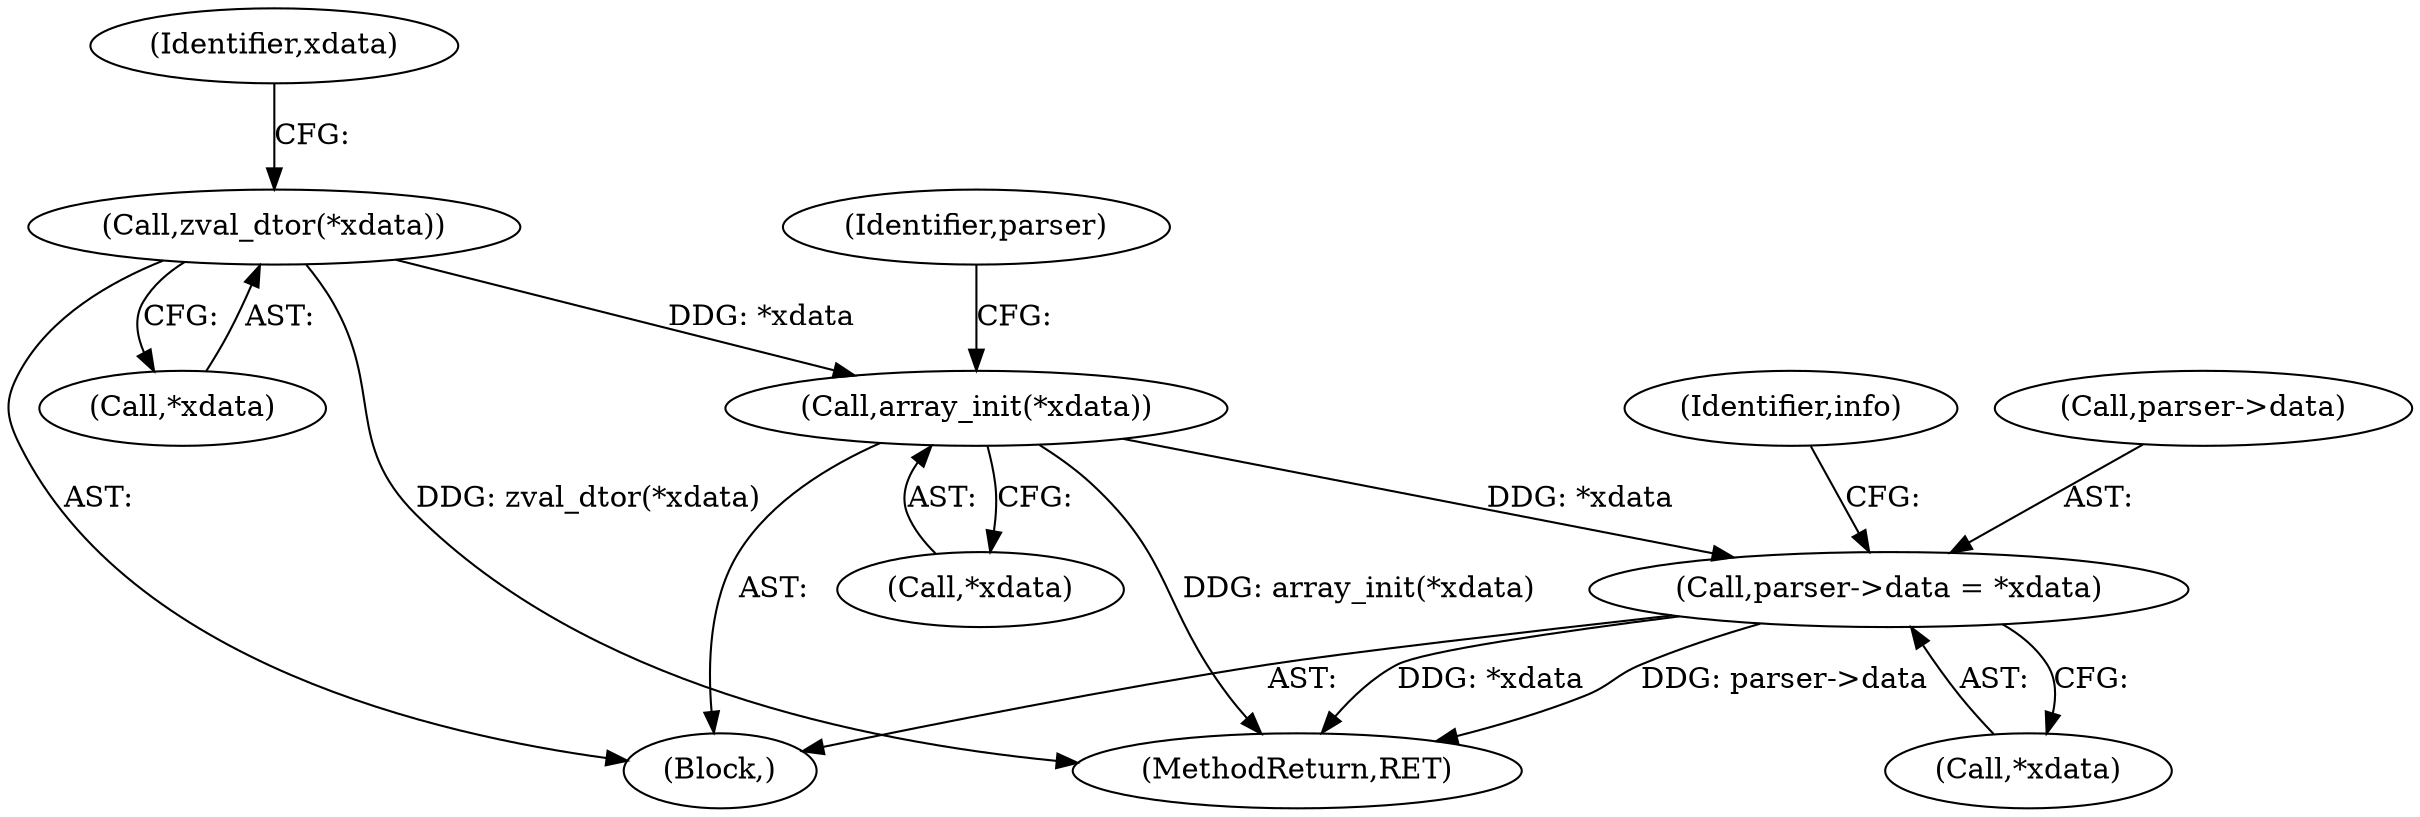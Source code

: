 digraph "0_php_dccda88f27a084bcbbb30198ace12b4e7ae961cc_1@pointer" {
"1000127" [label="(Call,array_init(*xdata))"];
"1000124" [label="(Call,zval_dtor(*xdata))"];
"1000130" [label="(Call,parser->data = *xdata)"];
"1000124" [label="(Call,zval_dtor(*xdata))"];
"1000129" [label="(Identifier,xdata)"];
"1000134" [label="(Call,*xdata)"];
"1000132" [label="(Identifier,parser)"];
"1000131" [label="(Call,parser->data)"];
"1000196" [label="(MethodReturn,RET)"];
"1000127" [label="(Call,array_init(*xdata))"];
"1000125" [label="(Call,*xdata)"];
"1000128" [label="(Call,*xdata)"];
"1000137" [label="(Identifier,info)"];
"1000102" [label="(Block,)"];
"1000130" [label="(Call,parser->data = *xdata)"];
"1000127" -> "1000102"  [label="AST: "];
"1000127" -> "1000128"  [label="CFG: "];
"1000128" -> "1000127"  [label="AST: "];
"1000132" -> "1000127"  [label="CFG: "];
"1000127" -> "1000196"  [label="DDG: array_init(*xdata)"];
"1000124" -> "1000127"  [label="DDG: *xdata"];
"1000127" -> "1000130"  [label="DDG: *xdata"];
"1000124" -> "1000102"  [label="AST: "];
"1000124" -> "1000125"  [label="CFG: "];
"1000125" -> "1000124"  [label="AST: "];
"1000129" -> "1000124"  [label="CFG: "];
"1000124" -> "1000196"  [label="DDG: zval_dtor(*xdata)"];
"1000130" -> "1000102"  [label="AST: "];
"1000130" -> "1000134"  [label="CFG: "];
"1000131" -> "1000130"  [label="AST: "];
"1000134" -> "1000130"  [label="AST: "];
"1000137" -> "1000130"  [label="CFG: "];
"1000130" -> "1000196"  [label="DDG: *xdata"];
"1000130" -> "1000196"  [label="DDG: parser->data"];
}
